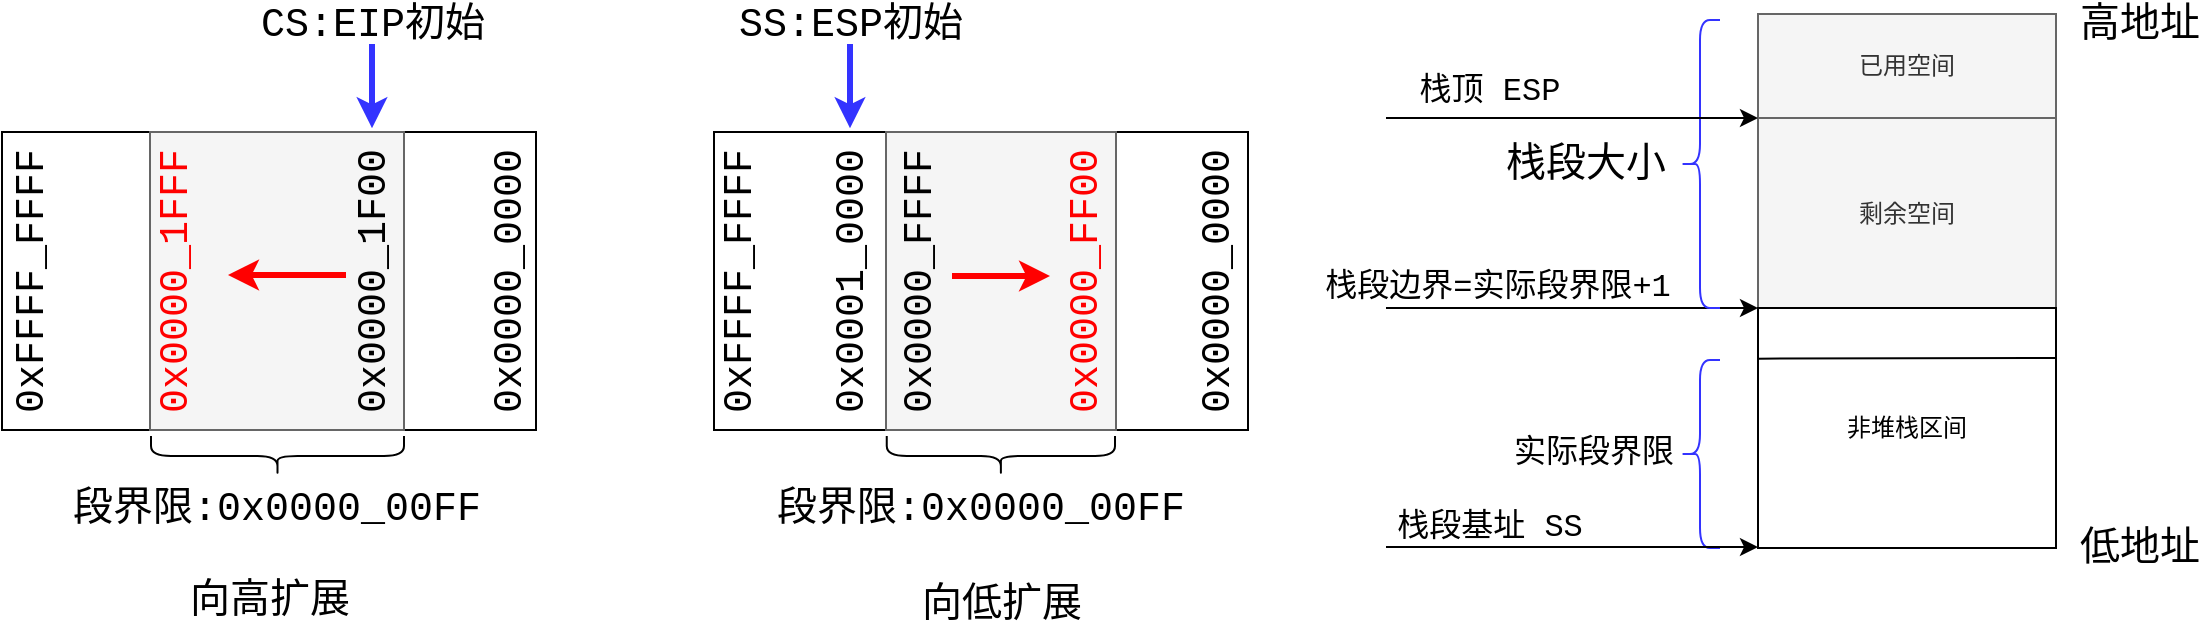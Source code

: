 <mxfile version="14.6.13" type="device"><diagram id="XDjeehJ-CkUjpunfAuSf" name="第 1 页"><mxGraphModel dx="1022" dy="553" grid="0" gridSize="10" guides="1" tooltips="1" connect="1" arrows="1" fold="1" page="0" pageScale="1" pageWidth="827" pageHeight="1169" math="0" shadow="0"><root><mxCell id="0"/><mxCell id="1" parent="0"/><mxCell id="khQLJwmidSJ_kizXExwb-1" value="" style="rounded=0;whiteSpace=wrap;html=1;" parent="1" vertex="1"><mxGeometry x="-25" y="260" width="267" height="149" as="geometry"/></mxCell><mxCell id="khQLJwmidSJ_kizXExwb-2" value="" style="rounded=0;whiteSpace=wrap;html=1;fillColor=#f5f5f5;strokeColor=#666666;fontColor=#333333;" parent="1" vertex="1"><mxGeometry x="49" y="260" width="127" height="149" as="geometry"/></mxCell><mxCell id="khQLJwmidSJ_kizXExwb-4" value="&lt;font style=&quot;font-size: 20px&quot; face=&quot;Courier New&quot;&gt;0x0000_0000&lt;/font&gt;" style="text;html=1;strokeColor=none;fillColor=none;align=center;verticalAlign=middle;whiteSpace=wrap;rounded=0;rotation=-90;" parent="1" vertex="1"><mxGeometry x="208" y="324.5" width="40" height="20" as="geometry"/></mxCell><mxCell id="khQLJwmidSJ_kizXExwb-6" value="&lt;font style=&quot;font-size: 20px&quot; face=&quot;Courier New&quot;&gt;0xFFFF_FFFF&lt;/font&gt;" style="text;html=1;strokeColor=none;fillColor=none;align=center;verticalAlign=middle;whiteSpace=wrap;rounded=0;rotation=-90;" parent="1" vertex="1"><mxGeometry x="-31" y="324.5" width="40" height="20" as="geometry"/></mxCell><mxCell id="khQLJwmidSJ_kizXExwb-7" value="" style="rounded=0;whiteSpace=wrap;html=1;" parent="1" vertex="1"><mxGeometry x="331" y="260" width="267" height="149" as="geometry"/></mxCell><mxCell id="khQLJwmidSJ_kizXExwb-8" value="" style="rounded=0;whiteSpace=wrap;html=1;fillColor=#f5f5f5;strokeColor=#666666;fontColor=#333333;" parent="1" vertex="1"><mxGeometry x="417" y="260" width="115" height="149" as="geometry"/></mxCell><mxCell id="khQLJwmidSJ_kizXExwb-9" value="&lt;font style=&quot;font-size: 20px&quot; face=&quot;Courier New&quot;&gt;0x0000_0000&lt;/font&gt;" style="text;html=1;strokeColor=none;fillColor=none;align=center;verticalAlign=middle;whiteSpace=wrap;rounded=0;rotation=-90;" parent="1" vertex="1"><mxGeometry x="562" y="324.5" width="40" height="20" as="geometry"/></mxCell><mxCell id="khQLJwmidSJ_kizXExwb-10" value="&lt;font style=&quot;font-size: 20px&quot; face=&quot;Courier New&quot;&gt;0xFFFF_FFFF&lt;/font&gt;" style="text;html=1;strokeColor=none;fillColor=none;align=center;verticalAlign=middle;whiteSpace=wrap;rounded=0;rotation=-90;" parent="1" vertex="1"><mxGeometry x="323" y="324.5" width="40" height="20" as="geometry"/></mxCell><mxCell id="khQLJwmidSJ_kizXExwb-11" value="&lt;font style=&quot;font-size: 20px&quot; face=&quot;Courier New&quot;&gt;0x0000_1F00&lt;/font&gt;" style="text;html=1;strokeColor=none;fillColor=none;align=center;verticalAlign=middle;whiteSpace=wrap;rounded=0;rotation=-90;" parent="1" vertex="1"><mxGeometry x="140" y="324.5" width="40" height="20" as="geometry"/></mxCell><mxCell id="khQLJwmidSJ_kizXExwb-12" value="&lt;font style=&quot;font-size: 20px&quot; face=&quot;Courier New&quot;&gt;0x0000_FFFF&lt;/font&gt;" style="text;html=1;strokeColor=none;fillColor=none;align=center;verticalAlign=middle;whiteSpace=wrap;rounded=0;rotation=-90;" parent="1" vertex="1"><mxGeometry x="413" y="324.5" width="40" height="20" as="geometry"/></mxCell><mxCell id="khQLJwmidSJ_kizXExwb-14" value="" style="endArrow=classic;html=1;strokeWidth=3;strokeColor=#FF0000;" parent="1" edge="1"><mxGeometry width="50" height="50" relative="1" as="geometry"><mxPoint x="450" y="332" as="sourcePoint"/><mxPoint x="499" y="332" as="targetPoint"/></mxGeometry></mxCell><mxCell id="khQLJwmidSJ_kizXExwb-15" value="" style="endArrow=classic;html=1;strokeWidth=3;strokeColor=#FF0000;" parent="1" edge="1"><mxGeometry width="50" height="50" relative="1" as="geometry"><mxPoint x="147" y="331.5" as="sourcePoint"/><mxPoint x="88" y="331.5" as="targetPoint"/></mxGeometry></mxCell><mxCell id="khQLJwmidSJ_kizXExwb-16" value="" style="shape=curlyBracket;whiteSpace=wrap;html=1;rounded=1;rotation=-90;" parent="1" vertex="1"><mxGeometry x="102.75" y="358.75" width="20" height="126.5" as="geometry"/></mxCell><mxCell id="khQLJwmidSJ_kizXExwb-17" value="&lt;font style=&quot;font-size: 20px&quot; face=&quot;Courier New&quot;&gt;段界限:0x0000_00FF&lt;/font&gt;" style="text;html=1;strokeColor=none;fillColor=none;align=center;verticalAlign=middle;whiteSpace=wrap;rounded=0;rotation=0;" parent="1" vertex="1"><mxGeometry x="-4.75" y="438" width="235" height="20" as="geometry"/></mxCell><mxCell id="khQLJwmidSJ_kizXExwb-18" value="&lt;font style=&quot;font-size: 20px&quot; face=&quot;Courier New&quot; color=&quot;#ff0000&quot;&gt;0x0000_1FFF&lt;/font&gt;" style="text;html=1;strokeColor=none;fillColor=none;align=center;verticalAlign=middle;whiteSpace=wrap;rounded=0;rotation=-90;" parent="1" vertex="1"><mxGeometry x="41" y="324.5" width="40" height="20" as="geometry"/></mxCell><mxCell id="khQLJwmidSJ_kizXExwb-21" value="&lt;font style=&quot;font-size: 20px&quot; face=&quot;Courier New&quot;&gt;段界限:0x0000_00FF&lt;/font&gt;" style="text;html=1;strokeColor=none;fillColor=none;align=center;verticalAlign=middle;whiteSpace=wrap;rounded=0;rotation=0;" parent="1" vertex="1"><mxGeometry x="347" y="438" width="235" height="20" as="geometry"/></mxCell><mxCell id="khQLJwmidSJ_kizXExwb-22" value="" style="shape=curlyBracket;whiteSpace=wrap;html=1;rounded=1;rotation=-90;" parent="1" vertex="1"><mxGeometry x="464.44" y="364.94" width="20" height="114.13" as="geometry"/></mxCell><mxCell id="khQLJwmidSJ_kizXExwb-24" value="&lt;font style=&quot;font-size: 20px&quot; face=&quot;Courier New&quot; color=&quot;#ff0000&quot;&gt;0x0000_FF00&lt;/font&gt;" style="text;html=1;strokeColor=none;fillColor=none;align=center;verticalAlign=middle;whiteSpace=wrap;rounded=0;rotation=-90;" parent="1" vertex="1"><mxGeometry x="496" y="324.5" width="40" height="20" as="geometry"/></mxCell><mxCell id="khQLJwmidSJ_kizXExwb-26" value="&lt;font style=&quot;font-size: 20px&quot; face=&quot;Courier New&quot;&gt;0x0001_0000&lt;/font&gt;" style="text;html=1;strokeColor=none;fillColor=none;align=center;verticalAlign=middle;whiteSpace=wrap;rounded=0;rotation=-90;" parent="1" vertex="1"><mxGeometry x="379" y="324.5" width="40" height="20" as="geometry"/></mxCell><mxCell id="khQLJwmidSJ_kizXExwb-27" value="&lt;font style=&quot;font-size: 20px&quot;&gt;向高扩展&lt;/font&gt;" style="text;html=1;strokeColor=none;fillColor=none;align=center;verticalAlign=middle;whiteSpace=wrap;rounded=0;" parent="1" vertex="1"><mxGeometry x="59.5" y="482" width="98" height="20" as="geometry"/></mxCell><mxCell id="khQLJwmidSJ_kizXExwb-28" value="&lt;font style=&quot;font-size: 20px&quot;&gt;向低扩展&lt;/font&gt;" style="text;html=1;strokeColor=none;fillColor=none;align=center;verticalAlign=middle;whiteSpace=wrap;rounded=0;" parent="1" vertex="1"><mxGeometry x="425.5" y="484" width="98" height="20" as="geometry"/></mxCell><mxCell id="khQLJwmidSJ_kizXExwb-31" style="edgeStyle=orthogonalEdgeStyle;rounded=0;orthogonalLoop=1;jettySize=auto;html=1;entryX=0.874;entryY=-0.013;entryDx=0;entryDy=0;entryPerimeter=0;strokeWidth=3;strokeColor=#3333FF;" parent="1" source="khQLJwmidSJ_kizXExwb-29" target="khQLJwmidSJ_kizXExwb-2" edge="1"><mxGeometry relative="1" as="geometry"/></mxCell><mxCell id="khQLJwmidSJ_kizXExwb-29" value="&lt;font style=&quot;font-size: 20px&quot; face=&quot;Courier New&quot;&gt;CS:EIP初始&lt;/font&gt;" style="text;html=1;strokeColor=none;fillColor=none;align=center;verticalAlign=middle;whiteSpace=wrap;rounded=0;rotation=0;" parent="1" vertex="1"><mxGeometry x="88.5" y="196" width="143" height="20" as="geometry"/></mxCell><mxCell id="khQLJwmidSJ_kizXExwb-33" style="edgeStyle=orthogonalEdgeStyle;rounded=0;orthogonalLoop=1;jettySize=auto;html=1;entryX=0.874;entryY=-0.013;entryDx=0;entryDy=0;entryPerimeter=0;strokeWidth=3;strokeColor=#3333FF;" parent="1" source="khQLJwmidSJ_kizXExwb-34" edge="1"><mxGeometry relative="1" as="geometry"><mxPoint x="398.998" y="258.063" as="targetPoint"/></mxGeometry></mxCell><mxCell id="khQLJwmidSJ_kizXExwb-34" value="&lt;font style=&quot;font-size: 20px&quot; face=&quot;Courier New&quot;&gt;SS:ESP初始&lt;/font&gt;" style="text;html=1;strokeColor=none;fillColor=none;align=center;verticalAlign=middle;whiteSpace=wrap;rounded=0;rotation=0;" parent="1" vertex="1"><mxGeometry x="332.5" y="196" width="133" height="20" as="geometry"/></mxCell><mxCell id="pvRXlWsYwdMg_23oTl9g-1" value="" style="rounded=0;whiteSpace=wrap;html=1;rotation=90;" vertex="1" parent="1"><mxGeometry x="794" y="260" width="267" height="149" as="geometry"/></mxCell><mxCell id="pvRXlWsYwdMg_23oTl9g-3" value="&lt;font style=&quot;font-size: 20px&quot; face=&quot;Courier New&quot;&gt;低地址&lt;br&gt;&lt;/font&gt;" style="text;html=1;strokeColor=none;fillColor=none;align=center;verticalAlign=middle;whiteSpace=wrap;rounded=0;rotation=0;" vertex="1" parent="1"><mxGeometry x="1009" y="458" width="70" height="20" as="geometry"/></mxCell><mxCell id="pvRXlWsYwdMg_23oTl9g-4" value="已用空间" style="rounded=0;whiteSpace=wrap;html=1;fillColor=#f5f5f5;strokeColor=#666666;fontColor=#333333;rotation=0;" vertex="1" parent="1"><mxGeometry x="853" y="201" width="149" height="52" as="geometry"/></mxCell><mxCell id="pvRXlWsYwdMg_23oTl9g-6" value="剩余空间" style="rounded=0;whiteSpace=wrap;html=1;fillColor=#f5f5f5;strokeColor=#666666;fontColor=#333333;rotation=0;" vertex="1" parent="1"><mxGeometry x="853" y="253" width="149" height="95" as="geometry"/></mxCell><mxCell id="pvRXlWsYwdMg_23oTl9g-7" value="非堆栈区间" style="rounded=0;whiteSpace=wrap;html=1;rotation=0;" vertex="1" parent="1"><mxGeometry x="853" y="348" width="149" height="120" as="geometry"/></mxCell><mxCell id="pvRXlWsYwdMg_23oTl9g-8" value="&lt;font style=&quot;font-size: 20px&quot; face=&quot;Courier New&quot;&gt;栈段大小&lt;br&gt;&lt;/font&gt;" style="text;html=1;strokeColor=none;fillColor=none;align=center;verticalAlign=middle;whiteSpace=wrap;rounded=0;rotation=0;" vertex="1" parent="1"><mxGeometry x="722" y="266" width="90" height="20" as="geometry"/></mxCell><mxCell id="pvRXlWsYwdMg_23oTl9g-9" value="&lt;font style=&quot;font-size: 20px&quot; face=&quot;Courier New&quot;&gt;高地址&lt;br&gt;&lt;/font&gt;" style="text;html=1;strokeColor=none;fillColor=none;align=center;verticalAlign=middle;whiteSpace=wrap;rounded=0;rotation=0;" vertex="1" parent="1"><mxGeometry x="1009" y="196" width="70" height="20" as="geometry"/></mxCell><mxCell id="pvRXlWsYwdMg_23oTl9g-11" value="" style="endArrow=classic;html=1;entryX=0;entryY=0;entryDx=0;entryDy=0;" edge="1" parent="1" target="pvRXlWsYwdMg_23oTl9g-7"><mxGeometry width="50" height="50" relative="1" as="geometry"><mxPoint x="667" y="348" as="sourcePoint"/><mxPoint x="638" y="374" as="targetPoint"/></mxGeometry></mxCell><mxCell id="pvRXlWsYwdMg_23oTl9g-12" value="&lt;font face=&quot;Courier New&quot;&gt;&lt;font style=&quot;font-size: 16px&quot;&gt;栈段边界=实际段界限+1&lt;/font&gt;&lt;br&gt;&lt;/font&gt;" style="text;html=1;strokeColor=none;fillColor=none;align=center;verticalAlign=middle;whiteSpace=wrap;rounded=0;rotation=0;" vertex="1" parent="1"><mxGeometry x="632" y="328" width="182" height="20" as="geometry"/></mxCell><mxCell id="pvRXlWsYwdMg_23oTl9g-14" value="" style="endArrow=none;html=1;exitX=0;exitY=0.211;exitDx=0;exitDy=0;exitPerimeter=0;" edge="1" parent="1" source="pvRXlWsYwdMg_23oTl9g-7"><mxGeometry width="50" height="50" relative="1" as="geometry"><mxPoint x="827" y="380" as="sourcePoint"/><mxPoint x="1002" y="373" as="targetPoint"/></mxGeometry></mxCell><mxCell id="pvRXlWsYwdMg_23oTl9g-17" value="&lt;font face=&quot;Courier New&quot;&gt;&lt;font style=&quot;font-size: 16px&quot;&gt;实际段界限&lt;/font&gt;&lt;br&gt;&lt;/font&gt;" style="text;html=1;strokeColor=none;fillColor=none;align=center;verticalAlign=middle;whiteSpace=wrap;rounded=0;rotation=0;" vertex="1" parent="1"><mxGeometry x="724" y="411" width="94" height="20" as="geometry"/></mxCell><mxCell id="pvRXlWsYwdMg_23oTl9g-10" value="" style="shape=curlyBracket;whiteSpace=wrap;html=1;rounded=1;strokeColor=#3333FF;" vertex="1" parent="1"><mxGeometry x="814" y="204" width="20" height="144" as="geometry"/></mxCell><mxCell id="pvRXlWsYwdMg_23oTl9g-18" value="" style="shape=curlyBracket;whiteSpace=wrap;html=1;rounded=1;strokeColor=#3333FF;" vertex="1" parent="1"><mxGeometry x="814" y="374" width="20" height="94" as="geometry"/></mxCell><mxCell id="pvRXlWsYwdMg_23oTl9g-19" value="" style="endArrow=classic;html=1;entryX=0;entryY=0;entryDx=0;entryDy=0;" edge="1" parent="1"><mxGeometry width="50" height="50" relative="1" as="geometry"><mxPoint x="667" y="467.52" as="sourcePoint"/><mxPoint x="853" y="467.52" as="targetPoint"/></mxGeometry></mxCell><mxCell id="pvRXlWsYwdMg_23oTl9g-20" value="&lt;font face=&quot;Courier New&quot;&gt;&lt;font style=&quot;font-size: 16px&quot;&gt;栈段基址 SS&lt;/font&gt;&lt;br&gt;&lt;/font&gt;" style="text;html=1;strokeColor=none;fillColor=none;align=center;verticalAlign=middle;whiteSpace=wrap;rounded=0;rotation=0;" vertex="1" parent="1"><mxGeometry x="670" y="448" width="98" height="20" as="geometry"/></mxCell><mxCell id="pvRXlWsYwdMg_23oTl9g-21" value="" style="endArrow=classic;html=1;entryX=0;entryY=0;entryDx=0;entryDy=0;" edge="1" parent="1"><mxGeometry width="50" height="50" relative="1" as="geometry"><mxPoint x="667" y="253" as="sourcePoint"/><mxPoint x="853" y="253" as="targetPoint"/></mxGeometry></mxCell><mxCell id="pvRXlWsYwdMg_23oTl9g-22" value="&lt;font face=&quot;Courier New&quot;&gt;&lt;font style=&quot;font-size: 16px&quot;&gt;栈顶 ESP&lt;/font&gt;&lt;br&gt;&lt;/font&gt;" style="text;html=1;strokeColor=none;fillColor=none;align=center;verticalAlign=middle;whiteSpace=wrap;rounded=0;rotation=0;" vertex="1" parent="1"><mxGeometry x="670" y="230" width="98" height="20" as="geometry"/></mxCell></root></mxGraphModel></diagram></mxfile>